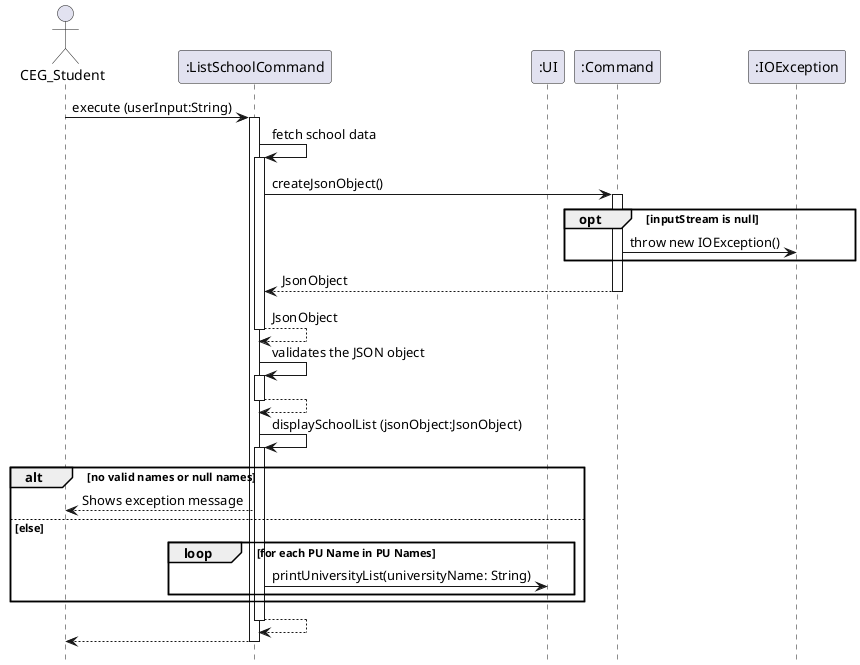 @startuml

hide footbox

actor CEG_Student
participant ":ListSchoolCommand" as ListSchoolCommand
participant ":UI" as UI
participant ":Command" as Command
participant ":IOException" as IOException

CEG_Student -> ListSchoolCommand: execute (userInput:String)
activate ListSchoolCommand

ListSchoolCommand -> ListSchoolCommand: fetch school data
activate ListSchoolCommand

ListSchoolCommand -> Command: createJsonObject()
activate Command

opt inputStream is null
    Command -> IOException: throw new IOException()
end

Command --> ListSchoolCommand: JsonObject
deactivate Command

ListSchoolCommand --> ListSchoolCommand: JsonObject
deactivate ListSchoolCommand

ListSchoolCommand -> ListSchoolCommand: validates the JSON object
activate ListSchoolCommand
ListSchoolCommand --> ListSchoolCommand
deactivate ListSchoolCommand

ListSchoolCommand -> ListSchoolCommand: displaySchoolList (jsonObject:JsonObject)
activate ListSchoolCommand

alt no valid names or null names
    ListSchoolCommand --> CEG_Student: Shows exception message
else else
    loop for each PU Name in PU Names
        ListSchoolCommand -> UI: printUniversityList(universityName: String)
    end
end

ListSchoolCommand --> ListSchoolCommand
deactivate ListSchoolCommand

ListSchoolCommand --> CEG_Student
deactivate ListSchoolCommand
@enduml
